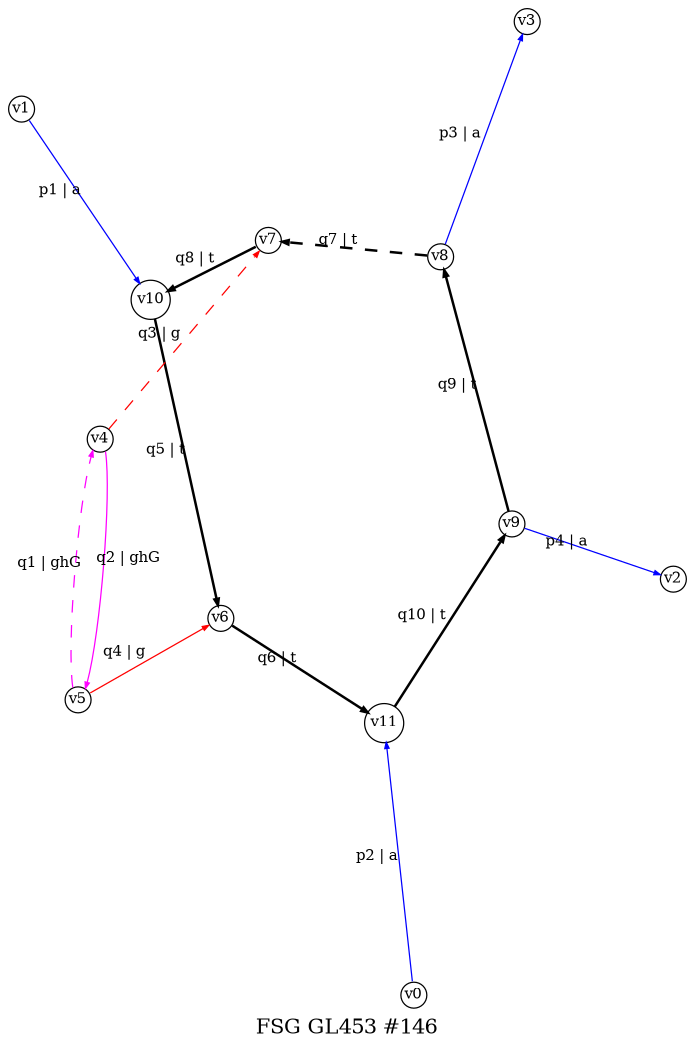 digraph dot_146_0_GL453 {
label="FSG GL453 #146";
noverlap="scale"; layout="neato";
graph [ fontsize=10,ratio=1.5 ];
node [ fontsize=7,shape=circle,margin=0,height=0.01,penwidth=0.6 ];
edge [ fontsize=7,arrowsize=0.3,penwidth=0.6 ];
"v1" -> "v10" [label="p1 | a",color="blue",penwidth="0.6",style="solid"];
"v0" -> "v11" [label="p2 | a",color="blue",penwidth="0.6",style="solid"];
"v8" -> "v3" [label="p3 | a",color="blue",penwidth="0.6",style="solid"];
"v9" -> "v2" [label="p4 | a",color="blue",penwidth="0.6",style="solid"];
"v5" -> "v4" [label="q1 | ghG",color="magenta",penwidth="0.6",style="dashed"];
"v4" -> "v5" [label="q2 | ghG",color="magenta",penwidth="0.6",style="solid"];
"v4" -> "v7" [label="q3 | g",color="red",penwidth="0.6",style="dashed"];
"v5" -> "v6" [label="q4 | g",color="red",penwidth="0.6",style="solid"];
"v10" -> "v6" [label="q5 | t",color="black",penwidth="1.2",style="solid"];
"v6" -> "v11" [label="q6 | t",color="black",penwidth="1.2",style="solid"];
"v8" -> "v7" [label="q7 | t",color="black",penwidth="1.2",style="dashed"];
"v7" -> "v10" [label="q8 | t",color="black",penwidth="1.2",style="solid"];
"v9" -> "v8" [label="q9 | t",color="black",penwidth="1.2",style="solid"];
"v11" -> "v9" [label="q10 | t",color="black",penwidth="1.2",style="solid"];
}